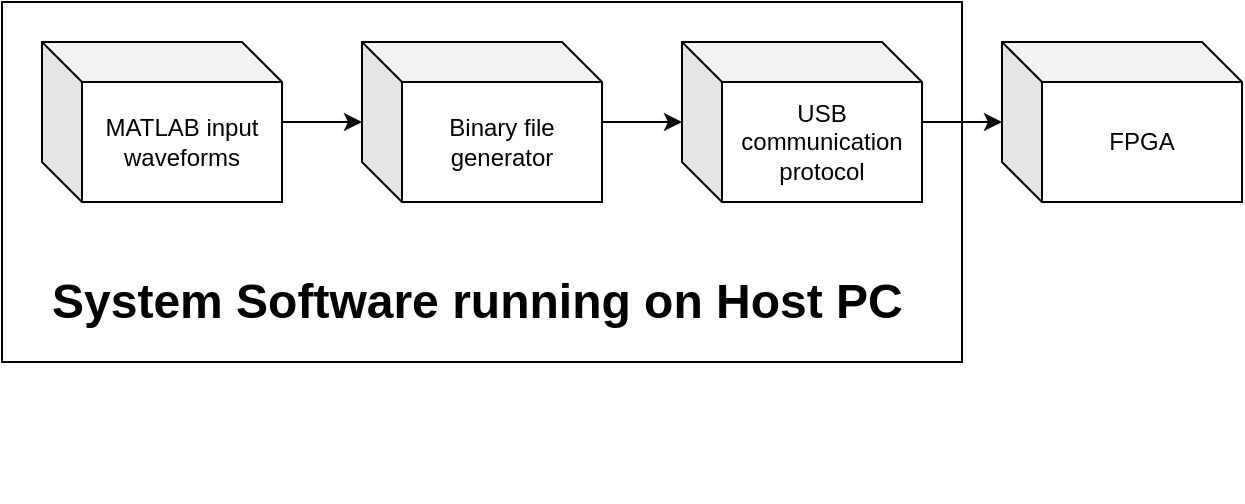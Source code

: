 <mxfile version="20.8.20" type="github">
  <diagram name="Page-1" id="V6ayBbucOvnAWrsVe2Jj">
    <mxGraphModel dx="977" dy="601" grid="1" gridSize="10" guides="1" tooltips="1" connect="1" arrows="1" fold="1" page="1" pageScale="1" pageWidth="850" pageHeight="1100" math="0" shadow="0">
      <root>
        <mxCell id="0" />
        <mxCell id="1" parent="0" />
        <mxCell id="fd3yVPnsMAiGDeqCmwbW-9" value="" style="rounded=0;whiteSpace=wrap;html=1;" vertex="1" parent="1">
          <mxGeometry x="200" y="280" width="480" height="180" as="geometry" />
        </mxCell>
        <mxCell id="fd3yVPnsMAiGDeqCmwbW-11" style="edgeStyle=orthogonalEdgeStyle;rounded=0;orthogonalLoop=1;jettySize=auto;html=1;" edge="1" parent="1" source="fd3yVPnsMAiGDeqCmwbW-1" target="fd3yVPnsMAiGDeqCmwbW-2">
          <mxGeometry relative="1" as="geometry" />
        </mxCell>
        <mxCell id="fd3yVPnsMAiGDeqCmwbW-1" value="MATLAB input waveforms" style="shape=cube;whiteSpace=wrap;html=1;boundedLbl=1;backgroundOutline=1;darkOpacity=0.05;darkOpacity2=0.1;" vertex="1" parent="1">
          <mxGeometry x="220" y="300" width="120" height="80" as="geometry" />
        </mxCell>
        <mxCell id="fd3yVPnsMAiGDeqCmwbW-12" style="edgeStyle=orthogonalEdgeStyle;rounded=0;orthogonalLoop=1;jettySize=auto;html=1;" edge="1" parent="1" source="fd3yVPnsMAiGDeqCmwbW-2" target="fd3yVPnsMAiGDeqCmwbW-3">
          <mxGeometry relative="1" as="geometry" />
        </mxCell>
        <mxCell id="fd3yVPnsMAiGDeqCmwbW-2" value="Binary file generator" style="shape=cube;whiteSpace=wrap;html=1;boundedLbl=1;backgroundOutline=1;darkOpacity=0.05;darkOpacity2=0.1;" vertex="1" parent="1">
          <mxGeometry x="380" y="300" width="120" height="80" as="geometry" />
        </mxCell>
        <mxCell id="fd3yVPnsMAiGDeqCmwbW-16" style="edgeStyle=orthogonalEdgeStyle;rounded=0;orthogonalLoop=1;jettySize=auto;html=1;" edge="1" parent="1" source="fd3yVPnsMAiGDeqCmwbW-3" target="fd3yVPnsMAiGDeqCmwbW-14">
          <mxGeometry relative="1" as="geometry" />
        </mxCell>
        <mxCell id="fd3yVPnsMAiGDeqCmwbW-3" value="USB communication protocol" style="shape=cube;whiteSpace=wrap;html=1;boundedLbl=1;backgroundOutline=1;darkOpacity=0.05;darkOpacity2=0.1;" vertex="1" parent="1">
          <mxGeometry x="540" y="300" width="120" height="80" as="geometry" />
        </mxCell>
        <mxCell id="fd3yVPnsMAiGDeqCmwbW-10" value="&lt;h1&gt;System Software running on Host PC&lt;/h1&gt;" style="text;html=1;strokeColor=none;fillColor=none;spacing=5;spacingTop=-20;whiteSpace=wrap;overflow=hidden;rounded=0;" vertex="1" parent="1">
          <mxGeometry x="220" y="410" width="440" height="120" as="geometry" />
        </mxCell>
        <mxCell id="fd3yVPnsMAiGDeqCmwbW-14" value="FPGA" style="shape=cube;whiteSpace=wrap;html=1;boundedLbl=1;backgroundOutline=1;darkOpacity=0.05;darkOpacity2=0.1;" vertex="1" parent="1">
          <mxGeometry x="700" y="300" width="120" height="80" as="geometry" />
        </mxCell>
      </root>
    </mxGraphModel>
  </diagram>
</mxfile>
